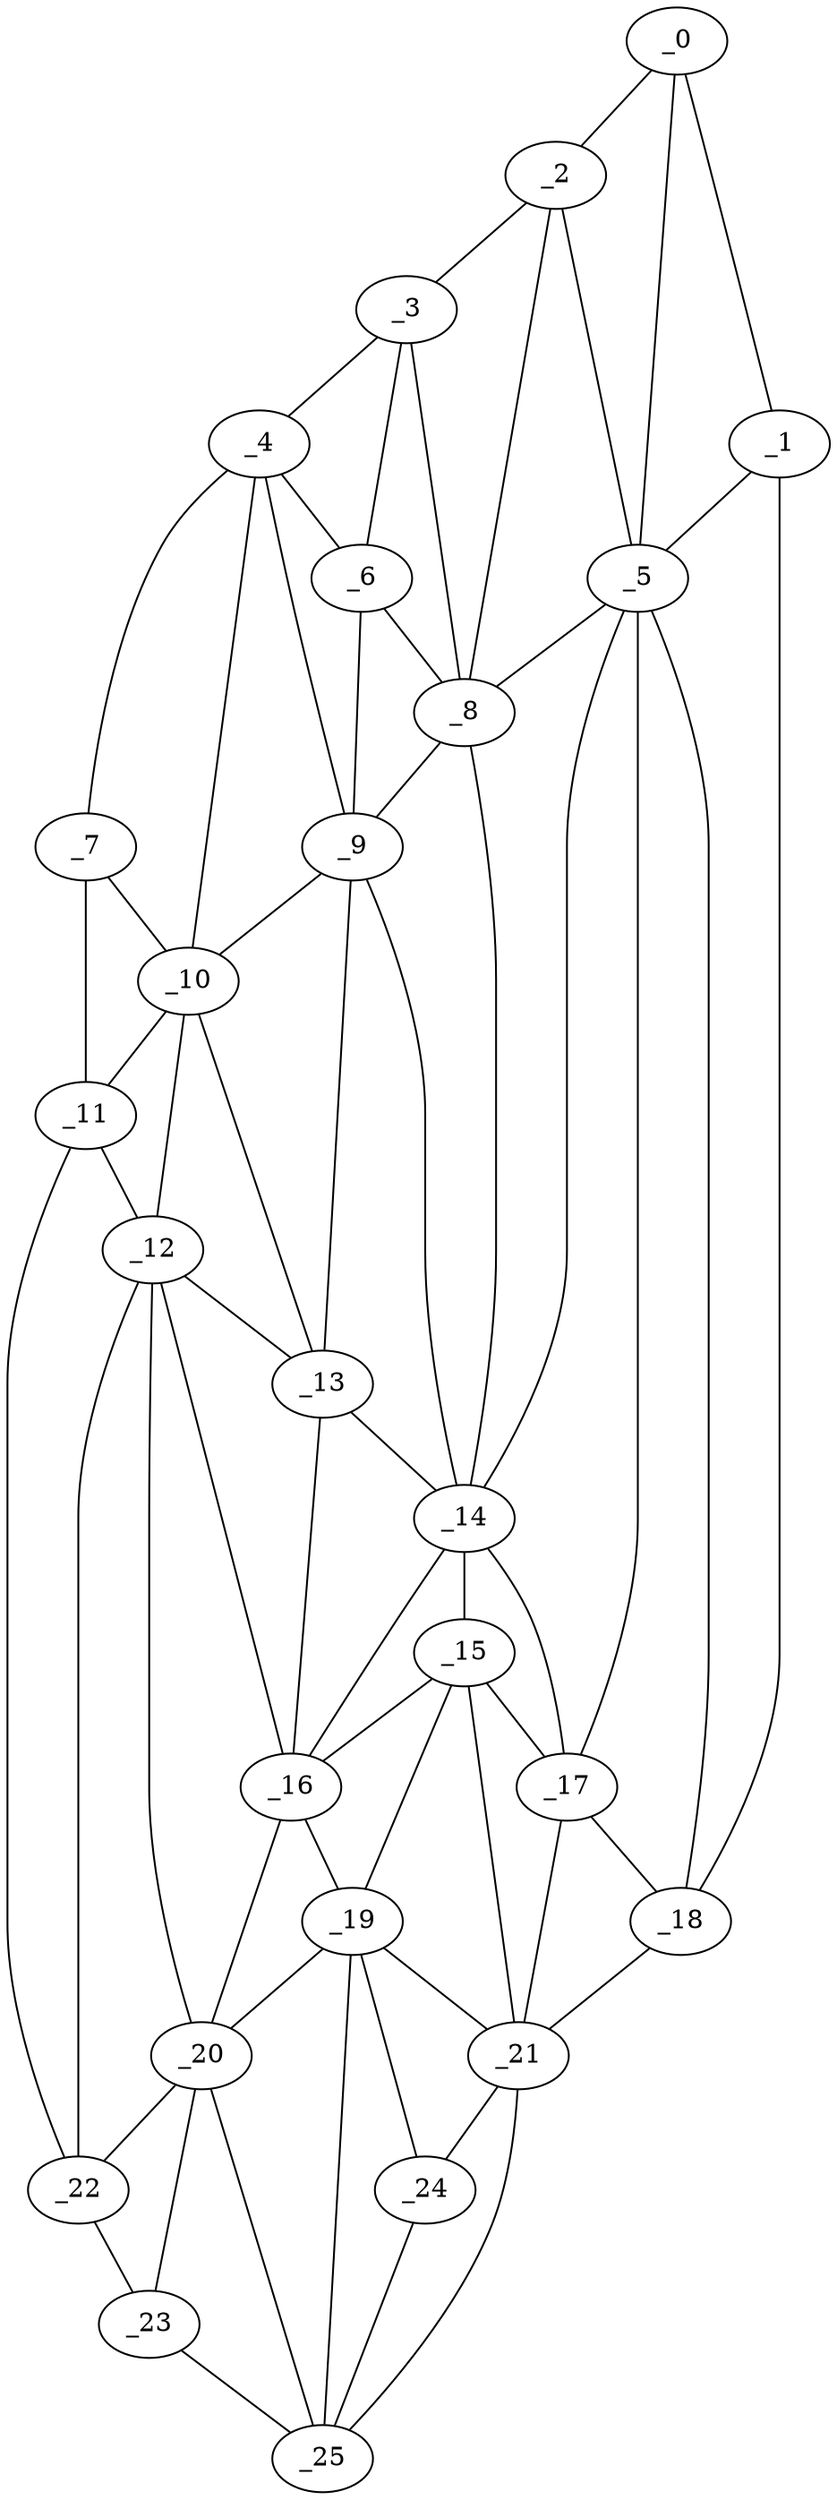 graph "obj76__95.gxl" {
	_0	 [x=14,
		y=91];
	_1	 [x=14,
		y=101];
	_0 -- _1	 [valence=1];
	_2	 [x=18,
		y=62];
	_0 -- _2	 [valence=1];
	_5	 [x=26,
		y=75];
	_0 -- _5	 [valence=1];
	_1 -- _5	 [valence=1];
	_18	 [x=97,
		y=112];
	_1 -- _18	 [valence=1];
	_3	 [x=21,
		y=42];
	_2 -- _3	 [valence=1];
	_2 -- _5	 [valence=2];
	_8	 [x=32,
		y=46];
	_2 -- _8	 [valence=1];
	_4	 [x=26,
		y=25];
	_3 -- _4	 [valence=1];
	_6	 [x=29,
		y=38];
	_3 -- _6	 [valence=2];
	_3 -- _8	 [valence=2];
	_4 -- _6	 [valence=2];
	_7	 [x=31,
		y=13];
	_4 -- _7	 [valence=1];
	_9	 [x=44,
		y=33];
	_4 -- _9	 [valence=1];
	_10	 [x=45,
		y=28];
	_4 -- _10	 [valence=2];
	_5 -- _8	 [valence=2];
	_14	 [x=89,
		y=48];
	_5 -- _14	 [valence=1];
	_17	 [x=97,
		y=77];
	_5 -- _17	 [valence=2];
	_5 -- _18	 [valence=2];
	_6 -- _8	 [valence=2];
	_6 -- _9	 [valence=2];
	_7 -- _10	 [valence=1];
	_11	 [x=78,
		y=12];
	_7 -- _11	 [valence=1];
	_8 -- _9	 [valence=2];
	_8 -- _14	 [valence=1];
	_9 -- _10	 [valence=2];
	_13	 [x=85,
		y=34];
	_9 -- _13	 [valence=1];
	_9 -- _14	 [valence=2];
	_10 -- _11	 [valence=1];
	_12	 [x=85,
		y=30];
	_10 -- _12	 [valence=2];
	_10 -- _13	 [valence=2];
	_11 -- _12	 [valence=1];
	_22	 [x=115,
		y=17];
	_11 -- _22	 [valence=1];
	_12 -- _13	 [valence=2];
	_16	 [x=97,
		y=39];
	_12 -- _16	 [valence=2];
	_20	 [x=107,
		y=34];
	_12 -- _20	 [valence=2];
	_12 -- _22	 [valence=1];
	_13 -- _14	 [valence=2];
	_13 -- _16	 [valence=2];
	_15	 [x=96,
		y=53];
	_14 -- _15	 [valence=2];
	_14 -- _16	 [valence=1];
	_14 -- _17	 [valence=2];
	_15 -- _16	 [valence=2];
	_15 -- _17	 [valence=2];
	_19	 [x=105,
		y=48];
	_15 -- _19	 [valence=1];
	_21	 [x=112,
		y=69];
	_15 -- _21	 [valence=2];
	_16 -- _19	 [valence=2];
	_16 -- _20	 [valence=1];
	_17 -- _18	 [valence=1];
	_17 -- _21	 [valence=2];
	_18 -- _21	 [valence=1];
	_19 -- _20	 [valence=1];
	_19 -- _21	 [valence=2];
	_24	 [x=117,
		y=48];
	_19 -- _24	 [valence=2];
	_25	 [x=119,
		y=40];
	_19 -- _25	 [valence=2];
	_20 -- _22	 [valence=2];
	_23	 [x=117,
		y=24];
	_20 -- _23	 [valence=2];
	_20 -- _25	 [valence=2];
	_21 -- _24	 [valence=2];
	_21 -- _25	 [valence=1];
	_22 -- _23	 [valence=1];
	_23 -- _25	 [valence=1];
	_24 -- _25	 [valence=1];
}
